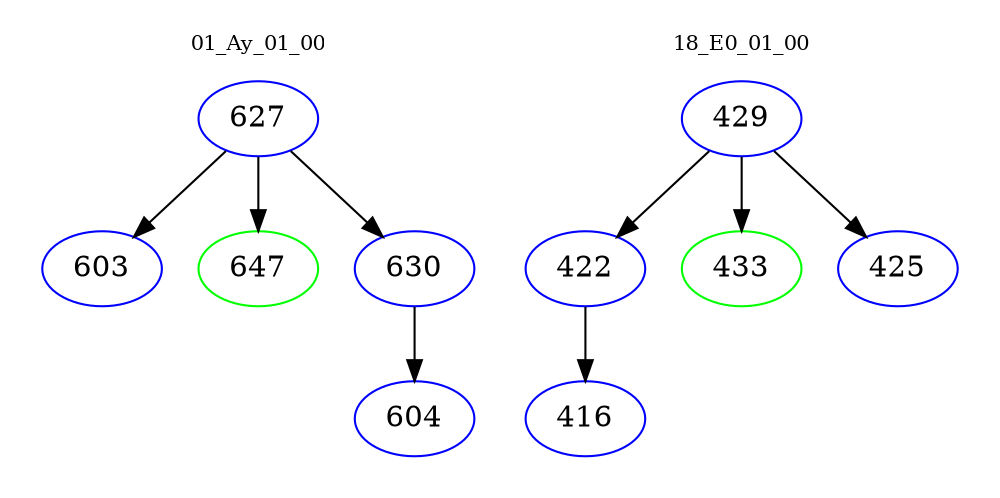 digraph{
subgraph cluster_0 {
color = white
label = "01_Ay_01_00";
fontsize=10;
T0_627 [label="627", color="blue"]
T0_627 -> T0_603 [color="black"]
T0_603 [label="603", color="blue"]
T0_627 -> T0_647 [color="black"]
T0_647 [label="647", color="green"]
T0_627 -> T0_630 [color="black"]
T0_630 [label="630", color="blue"]
T0_630 -> T0_604 [color="black"]
T0_604 [label="604", color="blue"]
}
subgraph cluster_1 {
color = white
label = "18_E0_01_00";
fontsize=10;
T1_429 [label="429", color="blue"]
T1_429 -> T1_422 [color="black"]
T1_422 [label="422", color="blue"]
T1_422 -> T1_416 [color="black"]
T1_416 [label="416", color="blue"]
T1_429 -> T1_433 [color="black"]
T1_433 [label="433", color="green"]
T1_429 -> T1_425 [color="black"]
T1_425 [label="425", color="blue"]
}
}
